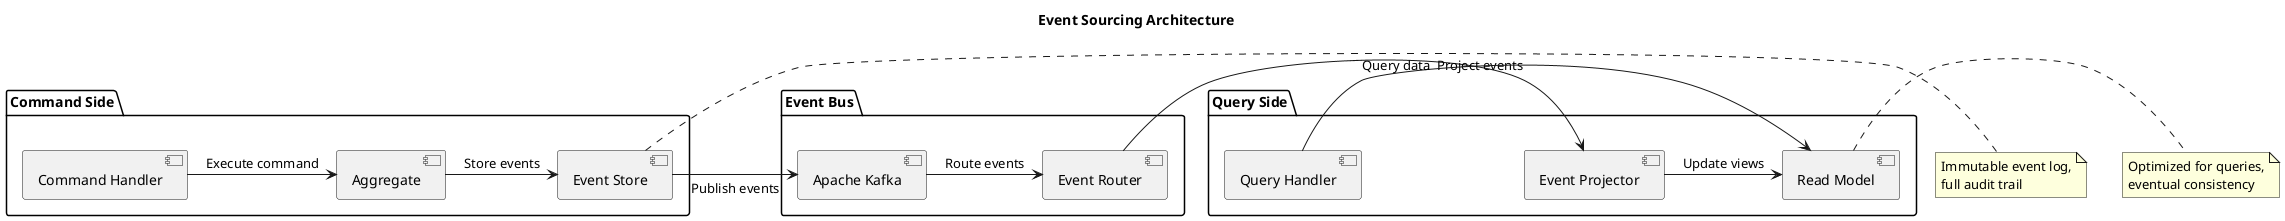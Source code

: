 @startuml
title Event Sourcing Architecture

package "Command Side" {
    component "Command Handler" as CmdHandler
    component "Aggregate" as Aggregate
    component "Event Store" as EventStore
}

package "Query Side" {
    component "Event Projector" as Projector
    component "Read Model" as ReadModel
    component "Query Handler" as QueryHandler
}

package "Event Bus" {
    component "Apache Kafka" as Kafka
    component "Event Router" as Router
}

CmdHandler -> Aggregate: Execute command
Aggregate -> EventStore: Store events
EventStore -> Kafka: Publish events
Kafka -> Router: Route events
Router -> Projector: Project events
Projector -> ReadModel: Update views
QueryHandler -> ReadModel: Query data

note right of EventStore : Immutable event log,\nfull audit trail
note right of ReadModel : Optimized for queries,\neventual consistency

@enduml